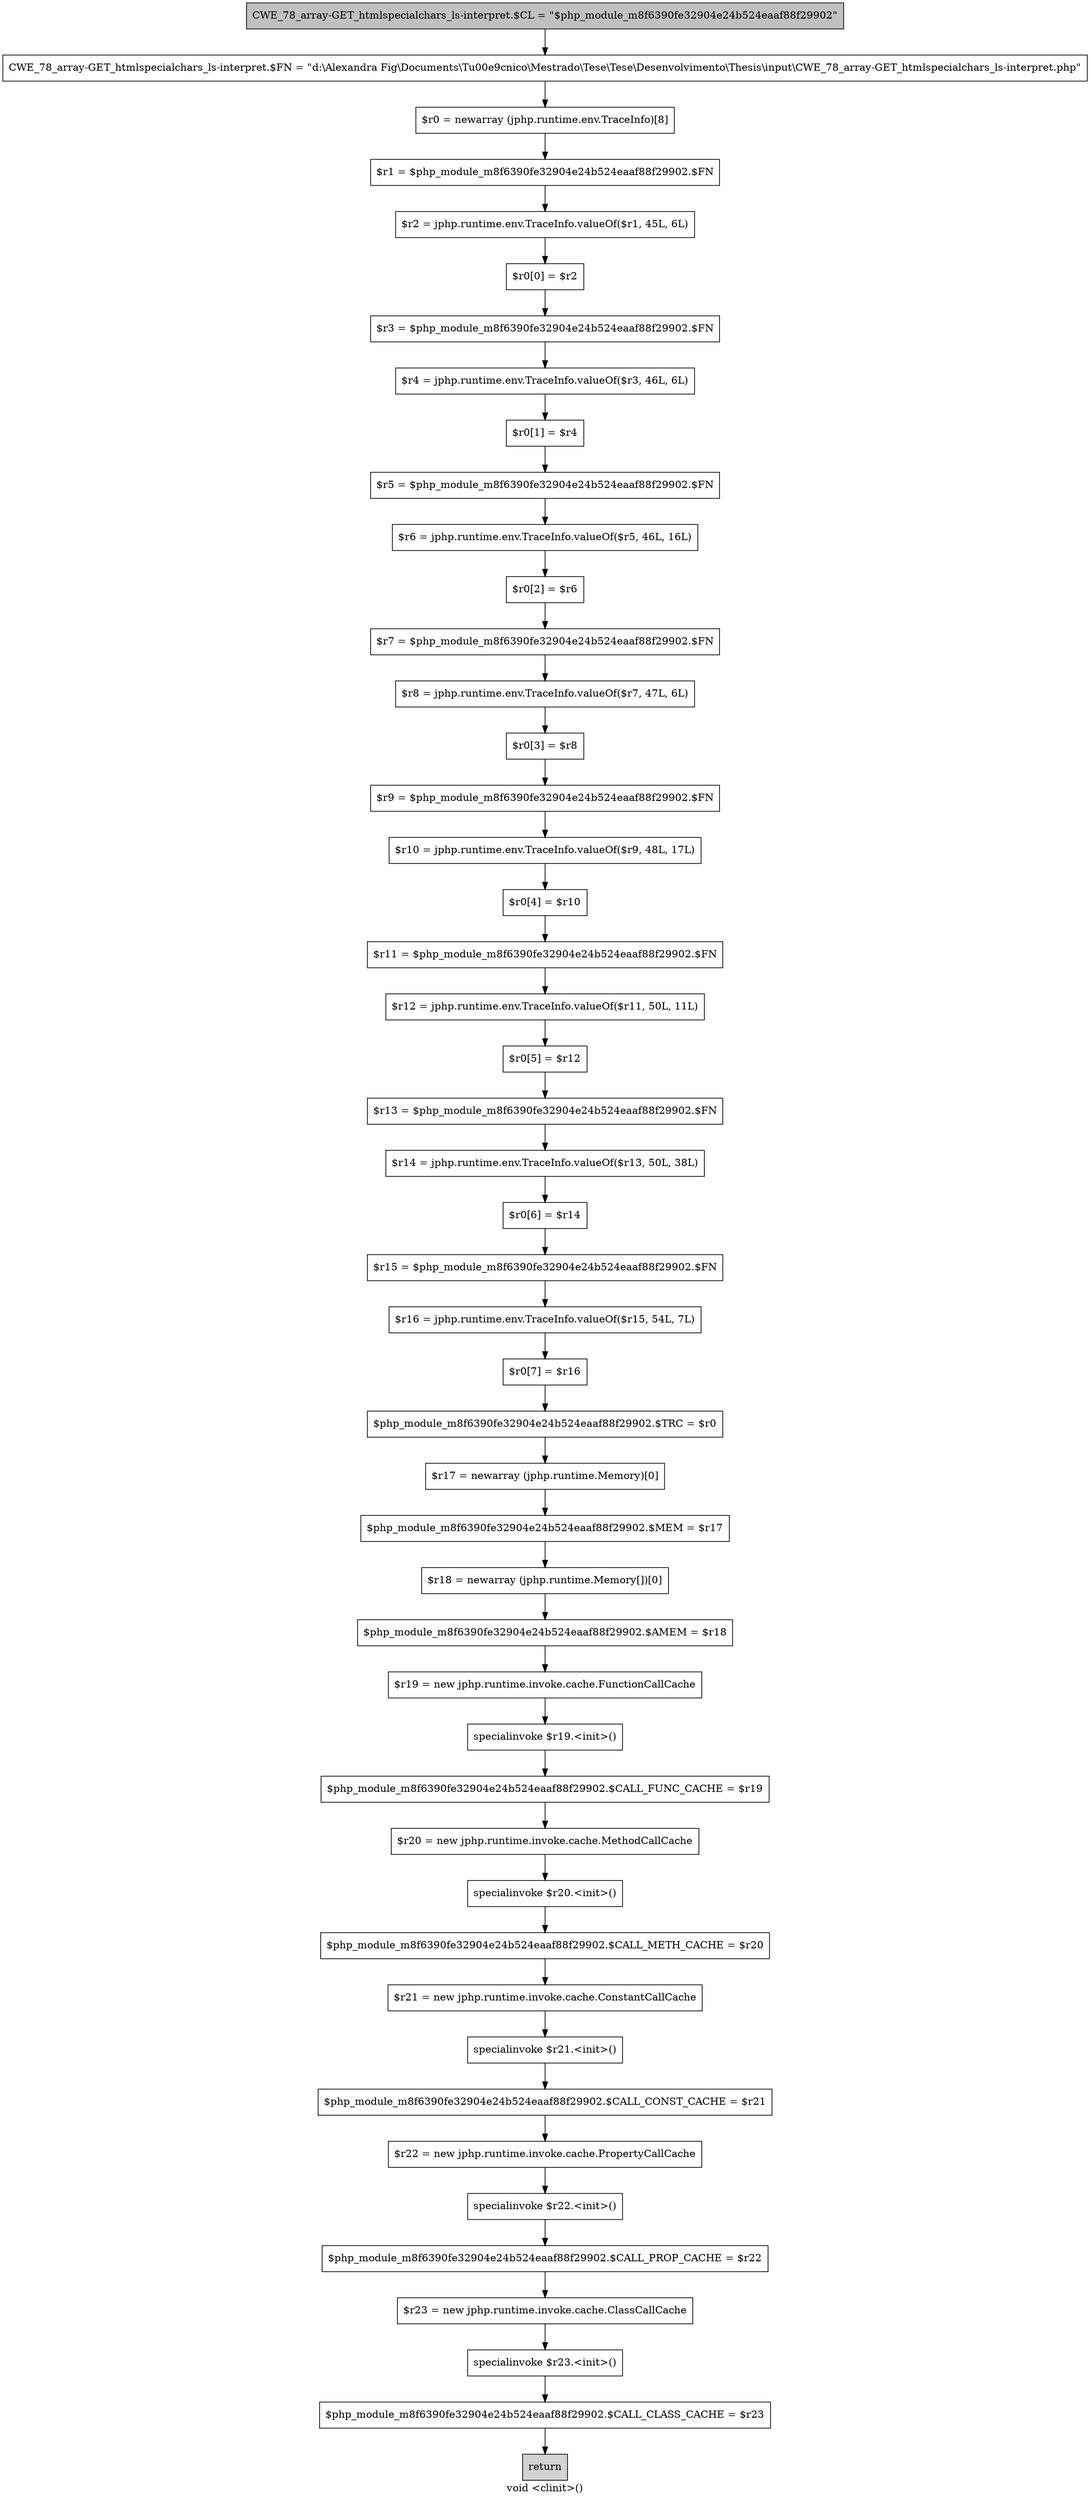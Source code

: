 digraph "void <clinit>()" {
    label="void <clinit>()";
    node [shape=box];
    "0" [style=filled,fillcolor=gray,label="CWE_78_array-GET_htmlspecialchars_ls-interpret.$CL = \"$php_module_m8f6390fe32904e24b524eaaf88f29902\"",];
    "1" [label="CWE_78_array-GET_htmlspecialchars_ls-interpret.$FN = \"d:\\Alexandra Fig\\Documents\\T\u00e9cnico\\Mestrado\\Tese\\Tese\\Desenvolvimento\\Thesis\\input\\CWE_78_array-GET_htmlspecialchars_ls-interpret.php\"",];
    "0"->"1";
    "2" [label="$r0 = newarray (jphp.runtime.env.TraceInfo)[8]",];
    "1"->"2";
    "3" [label="$r1 = $php_module_m8f6390fe32904e24b524eaaf88f29902.$FN",];
    "2"->"3";
    "4" [label="$r2 = jphp.runtime.env.TraceInfo.valueOf($r1, 45L, 6L)",];
    "3"->"4";
    "5" [label="$r0[0] = $r2",];
    "4"->"5";
    "6" [label="$r3 = $php_module_m8f6390fe32904e24b524eaaf88f29902.$FN",];
    "5"->"6";
    "7" [label="$r4 = jphp.runtime.env.TraceInfo.valueOf($r3, 46L, 6L)",];
    "6"->"7";
    "8" [label="$r0[1] = $r4",];
    "7"->"8";
    "9" [label="$r5 = $php_module_m8f6390fe32904e24b524eaaf88f29902.$FN",];
    "8"->"9";
    "10" [label="$r6 = jphp.runtime.env.TraceInfo.valueOf($r5, 46L, 16L)",];
    "9"->"10";
    "11" [label="$r0[2] = $r6",];
    "10"->"11";
    "12" [label="$r7 = $php_module_m8f6390fe32904e24b524eaaf88f29902.$FN",];
    "11"->"12";
    "13" [label="$r8 = jphp.runtime.env.TraceInfo.valueOf($r7, 47L, 6L)",];
    "12"->"13";
    "14" [label="$r0[3] = $r8",];
    "13"->"14";
    "15" [label="$r9 = $php_module_m8f6390fe32904e24b524eaaf88f29902.$FN",];
    "14"->"15";
    "16" [label="$r10 = jphp.runtime.env.TraceInfo.valueOf($r9, 48L, 17L)",];
    "15"->"16";
    "17" [label="$r0[4] = $r10",];
    "16"->"17";
    "18" [label="$r11 = $php_module_m8f6390fe32904e24b524eaaf88f29902.$FN",];
    "17"->"18";
    "19" [label="$r12 = jphp.runtime.env.TraceInfo.valueOf($r11, 50L, 11L)",];
    "18"->"19";
    "20" [label="$r0[5] = $r12",];
    "19"->"20";
    "21" [label="$r13 = $php_module_m8f6390fe32904e24b524eaaf88f29902.$FN",];
    "20"->"21";
    "22" [label="$r14 = jphp.runtime.env.TraceInfo.valueOf($r13, 50L, 38L)",];
    "21"->"22";
    "23" [label="$r0[6] = $r14",];
    "22"->"23";
    "24" [label="$r15 = $php_module_m8f6390fe32904e24b524eaaf88f29902.$FN",];
    "23"->"24";
    "25" [label="$r16 = jphp.runtime.env.TraceInfo.valueOf($r15, 54L, 7L)",];
    "24"->"25";
    "26" [label="$r0[7] = $r16",];
    "25"->"26";
    "27" [label="$php_module_m8f6390fe32904e24b524eaaf88f29902.$TRC = $r0",];
    "26"->"27";
    "28" [label="$r17 = newarray (jphp.runtime.Memory)[0]",];
    "27"->"28";
    "29" [label="$php_module_m8f6390fe32904e24b524eaaf88f29902.$MEM = $r17",];
    "28"->"29";
    "30" [label="$r18 = newarray (jphp.runtime.Memory[])[0]",];
    "29"->"30";
    "31" [label="$php_module_m8f6390fe32904e24b524eaaf88f29902.$AMEM = $r18",];
    "30"->"31";
    "32" [label="$r19 = new jphp.runtime.invoke.cache.FunctionCallCache",];
    "31"->"32";
    "33" [label="specialinvoke $r19.<init>()",];
    "32"->"33";
    "34" [label="$php_module_m8f6390fe32904e24b524eaaf88f29902.$CALL_FUNC_CACHE = $r19",];
    "33"->"34";
    "35" [label="$r20 = new jphp.runtime.invoke.cache.MethodCallCache",];
    "34"->"35";
    "36" [label="specialinvoke $r20.<init>()",];
    "35"->"36";
    "37" [label="$php_module_m8f6390fe32904e24b524eaaf88f29902.$CALL_METH_CACHE = $r20",];
    "36"->"37";
    "38" [label="$r21 = new jphp.runtime.invoke.cache.ConstantCallCache",];
    "37"->"38";
    "39" [label="specialinvoke $r21.<init>()",];
    "38"->"39";
    "40" [label="$php_module_m8f6390fe32904e24b524eaaf88f29902.$CALL_CONST_CACHE = $r21",];
    "39"->"40";
    "41" [label="$r22 = new jphp.runtime.invoke.cache.PropertyCallCache",];
    "40"->"41";
    "42" [label="specialinvoke $r22.<init>()",];
    "41"->"42";
    "43" [label="$php_module_m8f6390fe32904e24b524eaaf88f29902.$CALL_PROP_CACHE = $r22",];
    "42"->"43";
    "44" [label="$r23 = new jphp.runtime.invoke.cache.ClassCallCache",];
    "43"->"44";
    "45" [label="specialinvoke $r23.<init>()",];
    "44"->"45";
    "46" [label="$php_module_m8f6390fe32904e24b524eaaf88f29902.$CALL_CLASS_CACHE = $r23",];
    "45"->"46";
    "47" [style=filled,fillcolor=lightgray,label="return",];
    "46"->"47";
}
